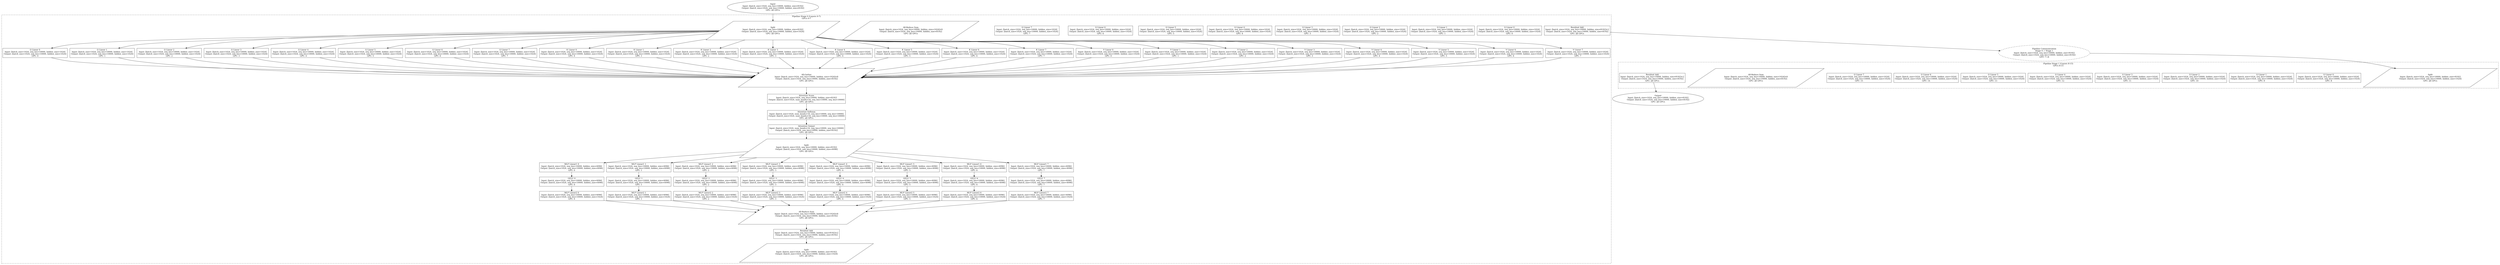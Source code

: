 digraph baseline_tensor_pipeline {
    rankdir=TB;
    node [shape=rectangle];
    
    // Input node
    Input [shape=ellipse, label="Input\nInput: [batch_size=1024, seq_len=10000, hidden_size=8192]\nOutput: [batch_size=1024, seq_len=10000, hidden_size=8192]\nGPU: all GPUs"];
    
    // Pipeline Stage 0 (Layers 0-7)
    subgraph cluster_stage0 {
        label="Pipeline Stage 0 (Layers 0-7)\nGPUs 0-7";
        style=dashed;
        
        // Layer 0
        Layer0_QKV_Split [shape=parallelogram, label="Split\nInput: [batch_size=1024, seq_len=10000, hidden_size=8192]\nOutput: [batch_size=1024, seq_len=10000, hidden_size=1024]\nGPU: all GPUs"];
        
        Layer0_Q_Linear0 [label="Q Linear 0\nInput: [batch_size=1024, seq_len=10000, hidden_size=1024]\nOutput: [batch_size=1024, seq_len=10000, hidden_size=1024]\nGPU: 0"];
        Layer0_Q_Linear1 [label="Q Linear 1\nInput: [batch_size=1024, seq_len=10000, hidden_size=1024]\nOutput: [batch_size=1024, seq_len=10000, hidden_size=1024]\nGPU: 1"];
        Layer0_Q_Linear2 [label="Q Linear 2\nInput: [batch_size=1024, seq_len=10000, hidden_size=1024]\nOutput: [batch_size=1024, seq_len=10000, hidden_size=1024]\nGPU: 2"];
        Layer0_Q_Linear3 [label="Q Linear 3\nInput: [batch_size=1024, seq_len=10000, hidden_size=1024]\nOutput: [batch_size=1024, seq_len=10000, hidden_size=1024]\nGPU: 3"];
        Layer0_Q_Linear4 [label="Q Linear 4\nInput: [batch_size=1024, seq_len=10000, hidden_size=1024]\nOutput: [batch_size=1024, seq_len=10000, hidden_size=1024]\nGPU: 4"];
        Layer0_Q_Linear5 [label="Q Linear 5\nInput: [batch_size=1024, seq_len=10000, hidden_size=1024]\nOutput: [batch_size=1024, seq_len=10000, hidden_size=1024]\nGPU: 5"];
        Layer0_Q_Linear6 [label="Q Linear 6\nInput: [batch_size=1024, seq_len=10000, hidden_size=1024]\nOutput: [batch_size=1024, seq_len=10000, hidden_size=1024]\nGPU: 6"];
        Layer0_Q_Linear7 [label="Q Linear 7\nInput: [batch_size=1024, seq_len=10000, hidden_size=1024]\nOutput: [batch_size=1024, seq_len=10000, hidden_size=1024]\nGPU: 7"];
        
        Layer0_K_Linear0 [label="K Linear 0\nInput: [batch_size=1024, seq_len=10000, hidden_size=1024]\nOutput: [batch_size=1024, seq_len=10000, hidden_size=1024]\nGPU: 0"];
        Layer0_K_Linear1 [label="K Linear 1\nInput: [batch_size=1024, seq_len=10000, hidden_size=1024]\nOutput: [batch_size=1024, seq_len=10000, hidden_size=1024]\nGPU: 1"];
        Layer0_K_Linear2 [label="K Linear 2\nInput: [batch_size=1024, seq_len=10000, hidden_size=1024]\nOutput: [batch_size=1024, seq_len=10000, hidden_size=1024]\nGPU: 2"];
        Layer0_K_Linear3 [label="K Linear 3\nInput: [batch_size=1024, seq_len=10000, hidden_size=1024]\nOutput: [batch_size=1024, seq_len=10000, hidden_size=1024]\nGPU: 3"];
        Layer0_K_Linear4 [label="K Linear 4\nInput: [batch_size=1024, seq_len=10000, hidden_size=1024]\nOutput: [batch_size=1024, seq_len=10000, hidden_size=1024]\nGPU: 4"];
        Layer0_K_Linear5 [label="K Linear 5\nInput: [batch_size=1024, seq_len=10000, hidden_size=1024]\nOutput: [batch_size=1024, seq_len=10000, hidden_size=1024]\nGPU: 5"];
        Layer0_K_Linear6 [label="K Linear 6\nInput: [batch_size=1024, seq_len=10000, hidden_size=1024]\nOutput: [batch_size=1024, seq_len=10000, hidden_size=1024]\nGPU: 6"];
        Layer0_K_Linear7 [label="K Linear 7\nInput: [batch_size=1024, seq_len=10000, hidden_size=1024]\nOutput: [batch_size=1024, seq_len=10000, hidden_size=1024]\nGPU: 7"];
        
        Layer0_V_Linear0 [label="V Linear 0\nInput: [batch_size=1024, seq_len=10000, hidden_size=1024]\nOutput: [batch_size=1024, seq_len=10000, hidden_size=1024]\nGPU: 0"];
        Layer0_V_Linear1 [label="V Linear 1\nInput: [batch_size=1024, seq_len=10000, hidden_size=1024]\nOutput: [batch_size=1024, seq_len=10000, hidden_size=1024]\nGPU: 1"];
        Layer0_V_Linear2 [label="V Linear 2\nInput: [batch_size=1024, seq_len=10000, hidden_size=1024]\nOutput: [batch_size=1024, seq_len=10000, hidden_size=1024]\nGPU: 2"];
        Layer0_V_Linear3 [label="V Linear 3\nInput: [batch_size=1024, seq_len=10000, hidden_size=1024]\nOutput: [batch_size=1024, seq_len=10000, hidden_size=1024]\nGPU: 3"];
        Layer0_V_Linear4 [label="V Linear 4\nInput: [batch_size=1024, seq_len=10000, hidden_size=1024]\nOutput: [batch_size=1024, seq_len=10000, hidden_size=1024]\nGPU: 4"];
        Layer0_V_Linear5 [label="V Linear 5\nInput: [batch_size=1024, seq_len=10000, hidden_size=1024]\nOutput: [batch_size=1024, seq_len=10000, hidden_size=1024]\nGPU: 5"];
        Layer0_V_Linear6 [label="V Linear 6\nInput: [batch_size=1024, seq_len=10000, hidden_size=1024]\nOutput: [batch_size=1024, seq_len=10000, hidden_size=1024]\nGPU: 6"];
        Layer0_V_Linear7 [label="V Linear 7\nInput: [batch_size=1024, seq_len=10000, hidden_size=1024]\nOutput: [batch_size=1024, seq_len=10000, hidden_size=1024]\nGPU: 7"];
        
        Layer0_QKV_AllGather [shape=parallelogram, label="All-Gather\nInput: [batch_size=1024, seq_len=10000, hidden_size=1024]×8\nOutput: [batch_size=1024, seq_len=10000, hidden_size=8192]\nGPU: all GPUs"];
        
        // Attention computation
        Layer0_Attention_Score [label="Attention Score\nInput: [batch_size=1024, seq_len=10000, hidden_size=8192]\nOutput: [batch_size=1024, num_heads=16, seq_len=10000, seq_len=10000]\nGPU: all GPUs"];
        Layer0_Attention_Softmax [label="Attention Softmax\nInput: [batch_size=1024, num_heads=16, seq_len=10000, seq_len=10000]\nOutput: [batch_size=1024, num_heads=16, seq_len=10000, seq_len=10000]\nGPU: all GPUs"];
        Layer0_Attention_Output [label="Attention Output\nInput: [batch_size=1024, num_heads=16, seq_len=10000, seq_len=10000]\nOutput: [batch_size=1024, seq_len=10000, hidden_size=8192]\nGPU: all GPUs"];
        
        // MLP
        Layer0_MLP_Linear1_Split [shape=parallelogram, label="Split\nInput: [batch_size=1024, seq_len=10000, hidden_size=8192]\nOutput: [batch_size=1024, seq_len=10000, hidden_size=4096]\nGPU: all GPUs"];
        
        Layer0_MLP_Linear1_0 [label="MLP Linear1 0\nInput: [batch_size=1024, seq_len=10000, hidden_size=4096]\nOutput: [batch_size=1024, seq_len=10000, hidden_size=4096]\nGPU: 0"];
        Layer0_MLP_Linear1_1 [label="MLP Linear1 1\nInput: [batch_size=1024, seq_len=10000, hidden_size=4096]\nOutput: [batch_size=1024, seq_len=10000, hidden_size=4096]\nGPU: 1"];
        Layer0_MLP_Linear1_2 [label="MLP Linear1 2\nInput: [batch_size=1024, seq_len=10000, hidden_size=4096]\nOutput: [batch_size=1024, seq_len=10000, hidden_size=4096]\nGPU: 2"];
        Layer0_MLP_Linear1_3 [label="MLP Linear1 3\nInput: [batch_size=1024, seq_len=10000, hidden_size=4096]\nOutput: [batch_size=1024, seq_len=10000, hidden_size=4096]\nGPU: 3"];
        Layer0_MLP_Linear1_4 [label="MLP Linear1 4\nInput: [batch_size=1024, seq_len=10000, hidden_size=4096]\nOutput: [batch_size=1024, seq_len=10000, hidden_size=4096]\nGPU: 4"];
        Layer0_MLP_Linear1_5 [label="MLP Linear1 5\nInput: [batch_size=1024, seq_len=10000, hidden_size=4096]\nOutput: [batch_size=1024, seq_len=10000, hidden_size=4096]\nGPU: 5"];
        Layer0_MLP_Linear1_6 [label="MLP Linear1 6\nInput: [batch_size=1024, seq_len=10000, hidden_size=4096]\nOutput: [batch_size=1024, seq_len=10000, hidden_size=4096]\nGPU: 6"];
        Layer0_MLP_Linear1_7 [label="MLP Linear1 7\nInput: [batch_size=1024, seq_len=10000, hidden_size=4096]\nOutput: [batch_size=1024, seq_len=10000, hidden_size=4096]\nGPU: 7"];
        
        Layer0_MLP_GELU_0 [label="GELU 0\nInput: [batch_size=1024, seq_len=10000, hidden_size=4096]\nOutput: [batch_size=1024, seq_len=10000, hidden_size=4096]\nGPU: 0"];
        Layer0_MLP_GELU_1 [label="GELU 1\nInput: [batch_size=1024, seq_len=10000, hidden_size=4096]\nOutput: [batch_size=1024, seq_len=10000, hidden_size=4096]\nGPU: 1"];
        Layer0_MLP_GELU_2 [label="GELU 2\nInput: [batch_size=1024, seq_len=10000, hidden_size=4096]\nOutput: [batch_size=1024, seq_len=10000, hidden_size=4096]\nGPU: 2"];
        Layer0_MLP_GELU_3 [label="GELU 3\nInput: [batch_size=1024, seq_len=10000, hidden_size=4096]\nOutput: [batch_size=1024, seq_len=10000, hidden_size=4096]\nGPU: 3"];
        Layer0_MLP_GELU_4 [label="GELU 4\nInput: [batch_size=1024, seq_len=10000, hidden_size=4096]\nOutput: [batch_size=1024, seq_len=10000, hidden_size=4096]\nGPU: 4"];
        Layer0_MLP_GELU_5 [label="GELU 5\nInput: [batch_size=1024, seq_len=10000, hidden_size=4096]\nOutput: [batch_size=1024, seq_len=10000, hidden_size=4096]\nGPU: 5"];
        Layer0_MLP_GELU_6 [label="GELU 6\nInput: [batch_size=1024, seq_len=10000, hidden_size=4096]\nOutput: [batch_size=1024, seq_len=10000, hidden_size=4096]\nGPU: 6"];
        Layer0_MLP_GELU_7 [label="GELU 7\nInput: [batch_size=1024, seq_len=10000, hidden_size=4096]\nOutput: [batch_size=1024, seq_len=10000, hidden_size=4096]\nGPU: 7"];
        
        Layer0_MLP_Linear2_0 [label="MLP Linear2 0\nInput: [batch_size=1024, seq_len=10000, hidden_size=4096]\nOutput: [batch_size=1024, seq_len=10000, hidden_size=1024]\nGPU: 0"];
        Layer0_MLP_Linear2_1 [label="MLP Linear2 1\nInput: [batch_size=1024, seq_len=10000, hidden_size=4096]\nOutput: [batch_size=1024, seq_len=10000, hidden_size=1024]\nGPU: 1"];
        Layer0_MLP_Linear2_2 [label="MLP Linear2 2\nInput: [batch_size=1024, seq_len=10000, hidden_size=4096]\nOutput: [batch_size=1024, seq_len=10000, hidden_size=1024]\nGPU: 2"];
        Layer0_MLP_Linear2_3 [label="MLP Linear2 3\nInput: [batch_size=1024, seq_len=10000, hidden_size=4096]\nOutput: [batch_size=1024, seq_len=10000, hidden_size=1024]\nGPU: 3"];
        Layer0_MLP_Linear2_4 [label="MLP Linear2 4\nInput: [batch_size=1024, seq_len=10000, hidden_size=4096]\nOutput: [batch_size=1024, seq_len=10000, hidden_size=1024]\nGPU: 4"];
        Layer0_MLP_Linear2_5 [label="MLP Linear2 5\nInput: [batch_size=1024, seq_len=10000, hidden_size=4096]\nOutput: [batch_size=1024, seq_len=10000, hidden_size=1024]\nGPU: 5"];
        Layer0_MLP_Linear2_6 [label="MLP Linear2 6\nInput: [batch_size=1024, seq_len=10000, hidden_size=4096]\nOutput: [batch_size=1024, seq_len=10000, hidden_size=1024]\nGPU: 6"];
        Layer0_MLP_Linear2_7 [label="MLP Linear2 7\nInput: [batch_size=1024, seq_len=10000, hidden_size=4096]\nOutput: [batch_size=1024, seq_len=10000, hidden_size=1024]\nGPU: 7"];
        
        Layer0_MLP_AllReduce [shape=parallelogram, label="All-Reduce Sum\nInput: [batch_size=1024, seq_len=10000, hidden_size=1024]×8\nOutput: [batch_size=1024, seq_len=10000, hidden_size=8192]\nGPU: all GPUs"];
        
        Layer0_Add [label="Residual Add\nInput: [batch_size=1024, seq_len=10000, hidden_size=8192]×2\nOutput: [batch_size=1024, seq_len=10000, hidden_size=8192]\nGPU: all GPUs"];
        
        // Layer 1 (similar structure)
        Layer1_QKV_Split [shape=parallelogram, label="Split\nInput: [batch_size=1024, seq_len=10000, hidden_size=8192]\nOutput: [batch_size=1024, seq_len=10000, hidden_size=1024]\nGPU: all GPUs"];
        
        Layer1_Q_Linear0 [label="Q Linear 0\nInput: [batch_size=1024, seq_len=10000, hidden_size=1024]\nOutput: [batch_size=1024, seq_len=10000, hidden_size=1024]\nGPU: 0"];
        Layer1_Q_Linear1 [label="Q Linear 1\nInput: [batch_size=1024, seq_len=10000, hidden_size=1024]\nOutput: [batch_size=1024, seq_len=10000, hidden_size=1024]\nGPU: 1"];
        Layer1_Q_Linear2 [label="Q Linear 2\nInput: [batch_size=1024, seq_len=10000, hidden_size=1024]\nOutput: [batch_size=1024, seq_len=10000, hidden_size=1024]\nGPU: 2"];
        Layer1_Q_Linear3 [label="Q Linear 3\nInput: [batch_size=1024, seq_len=10000, hidden_size=1024]\nOutput: [batch_size=1024, seq_len=10000, hidden_size=1024]\nGPU: 3"];
        Layer1_Q_Linear4 [label="Q Linear 4\nInput: [batch_size=1024, seq_len=10000, hidden_size=1024]\nOutput: [batch_size=1024, seq_len=10000, hidden_size=1024]\nGPU: 4"];
        Layer1_Q_Linear5 [label="Q Linear 5\nInput: [batch_size=1024, seq_len=10000, hidden_size=1024]\nOutput: [batch_size=1024, seq_len=10000, hidden_size=1024]\nGPU: 5"];
        Layer1_Q_Linear6 [label="Q Linear 6\nInput: [batch_size=1024, seq_len=10000, hidden_size=1024]\nOutput: [batch_size=1024, seq_len=10000, hidden_size=1024]\nGPU: 6"];
        Layer1_Q_Linear7 [label="Q Linear 7\nInput: [batch_size=1024, seq_len=10000, hidden_size=1024]\nOutput: [batch_size=1024, seq_len=10000, hidden_size=1024]\nGPU: 7"];
        
        // ... [similar structure for Layer1 K, V, Attention, MLP] ...
        
        Layer1_MLP_AllReduce [shape=parallelogram, label="All-Reduce Sum\nInput: [batch_size=1024, seq_len=10000, hidden_size=1024]×8\nOutput: [batch_size=1024, seq_len=10000, hidden_size=8192]\nGPU: all GPUs"];
        
        Layer1_Add [label="Residual Add\nInput: [batch_size=1024, seq_len=10000, hidden_size=8192]×2\nOutput: [batch_size=1024, seq_len=10000, hidden_size=8192]\nGPU: all GPUs"];
    }
    
    // Pipeline Stage 1 (Layers 8-15)
    subgraph cluster_stage1 {
        label="Pipeline Stage 1 (Layers 8-15)\nGPUs 8-15";
        style=dashed;
        
        // Layer 8 (similar to Layer 0)
        Layer8_QKV_Split [shape=parallelogram, label="Split\nInput: [batch_size=1024, seq_len=10000, hidden_size=8192]\nOutput: [batch_size=1024, seq_len=10000, hidden_size=1024]\nGPU: all GPUs"];
        
        Layer8_Q_Linear0 [label="Q Linear 0\nInput: [batch_size=1024, seq_len=10000, hidden_size=1024]\nOutput: [batch_size=1024, seq_len=10000, hidden_size=1024]\nGPU: 8"];
        Layer8_Q_Linear1 [label="Q Linear 1\nInput: [batch_size=1024, seq_len=10000, hidden_size=1024]\nOutput: [batch_size=1024, seq_len=10000, hidden_size=1024]\nGPU: 9"];
        Layer8_Q_Linear2 [label="Q Linear 2\nInput: [batch_size=1024, seq_len=10000, hidden_size=1024]\nOutput: [batch_size=1024, seq_len=10000, hidden_size=1024]\nGPU: 10"];
        Layer8_Q_Linear3 [label="Q Linear 3\nInput: [batch_size=1024, seq_len=10000, hidden_size=1024]\nOutput: [batch_size=1024, seq_len=10000, hidden_size=1024]\nGPU: 11"];
        Layer8_Q_Linear4 [label="Q Linear 4\nInput: [batch_size=1024, seq_len=10000, hidden_size=1024]\nOutput: [batch_size=1024, seq_len=10000, hidden_size=1024]\nGPU: 12"];
        Layer8_Q_Linear5 [label="Q Linear 5\nInput: [batch_size=1024, seq_len=10000, hidden_size=1024]\nOutput: [batch_size=1024, seq_len=10000, hidden_size=1024]\nGPU: 13"];
        Layer8_Q_Linear6 [label="Q Linear 6\nInput: [batch_size=1024, seq_len=10000, hidden_size=1024]\nOutput: [batch_size=1024, seq_len=10000, hidden_size=1024]\nGPU: 14"];
        Layer8_Q_Linear7 [label="Q Linear 7\nInput: [batch_size=1024, seq_len=10000, hidden_size=1024]\nOutput: [batch_size=1024, seq_len=10000, hidden_size=1024]\nGPU: 15"];
        
        // ... [similar structure for Layer8 K, V, Attention, MLP] ...
        
        Layer15_MLP_AllReduce [shape=parallelogram, label="All-Reduce Sum\nInput: [batch_size=1024, seq_len=10000, hidden_size=1024]×8\nOutput: [batch_size=1024, seq_len=10000, hidden_size=8192]\nGPU: all GPUs"];
        
        Layer15_Add [label="Residual Add\nInput: [batch_size=1024, seq_len=10000, hidden_size=8192]×2\nOutput: [batch_size=1024, seq_len=10000, hidden_size=8192]\nGPU: all GPUs"];
    }
    
    // Output node
    Output [shape=ellipse, label="Output\nInput: [batch_size=1024, seq_len=10000, hidden_size=8192]\nOutput: [batch_size=1024, seq_len=10000, hidden_size=8192]\nGPU: all GPUs"];
    
    // Pipeline communication
    Pipeline_Comm_Stage0_1 [shape=ellipse, style=dashed, label="Pipeline Communication\nStage 0 → Stage 1\nInput: [batch_size=1024, seq_len=10000, hidden_size=8192]\nOutput: [batch_size=1024, seq_len=10000, hidden_size=8192]\nGPU: 7→8"];
    
    // Connections for Layer 0
    Input -> Layer0_QKV_Split;
    Layer0_QKV_Split -> Layer0_Q_Linear0;
    Layer0_QKV_Split -> Layer0_Q_Linear1;
    Layer0_QKV_Split -> Layer0_Q_Linear2;
    Layer0_QKV_Split -> Layer0_Q_Linear3;
    Layer0_QKV_Split -> Layer0_Q_Linear4;
    Layer0_QKV_Split -> Layer0_Q_Linear5;
    Layer0_QKV_Split -> Layer0_Q_Linear6;
    Layer0_QKV_Split -> Layer0_Q_Linear7;
    
    Layer0_QKV_Split -> Layer0_K_Linear0;
    Layer0_QKV_Split -> Layer0_K_Linear1;
    Layer0_QKV_Split -> Layer0_K_Linear2;
    Layer0_QKV_Split -> Layer0_K_Linear3;
    Layer0_QKV_Split -> Layer0_K_Linear4;
    Layer0_QKV_Split -> Layer0_K_Linear5;
    Layer0_QKV_Split -> Layer0_K_Linear6;
    Layer0_QKV_Split -> Layer0_K_Linear7;
    
    Layer0_QKV_Split -> Layer0_V_Linear0;
    Layer0_QKV_Split -> Layer0_V_Linear1;
    Layer0_QKV_Split -> Layer0_V_Linear2;
    Layer0_QKV_Split -> Layer0_V_Linear3;
    Layer0_QKV_Split -> Layer0_V_Linear4;
    Layer0_QKV_Split -> Layer0_V_Linear5;
    Layer0_QKV_Split -> Layer0_V_Linear6;
    Layer0_QKV_Split -> Layer0_V_Linear7;
    
    Layer0_Q_Linear0 -> Layer0_QKV_AllGather;
    Layer0_Q_Linear1 -> Layer0_QKV_AllGather;
    Layer0_Q_Linear2 -> Layer0_QKV_AllGather;
    Layer0_Q_Linear3 -> Layer0_QKV_AllGather;
    Layer0_Q_Linear4 -> Layer0_QKV_AllGather;
    Layer0_Q_Linear5 -> Layer0_QKV_AllGather;
    Layer0_Q_Linear6 -> Layer0_QKV_AllGather;
    Layer0_Q_Linear7 -> Layer0_QKV_AllGather;
    
    Layer0_K_Linear0 -> Layer0_QKV_AllGather;
    Layer0_K_Linear1 -> Layer0_QKV_AllGather;
    Layer0_K_Linear2 -> Layer0_QKV_AllGather;
    Layer0_K_Linear3 -> Layer0_QKV_AllGather;
    Layer0_K_Linear4 -> Layer0_QKV_AllGather;
    Layer0_K_Linear5 -> Layer0_QKV_AllGather;
    Layer0_K_Linear6 -> Layer0_QKV_AllGather;
    Layer0_K_Linear7 -> Layer0_QKV_AllGather;
    
    Layer0_V_Linear0 -> Layer0_QKV_AllGather;
    Layer0_V_Linear1 -> Layer0_QKV_AllGather;
    Layer0_V_Linear2 -> Layer0_QKV_AllGather;
    Layer0_V_Linear3 -> Layer0_QKV_AllGather;
    Layer0_V_Linear4 -> Layer0_QKV_AllGather;
    Layer0_V_Linear5 -> Layer0_QKV_AllGather;
    Layer0_V_Linear6 -> Layer0_QKV_AllGather;
    Layer0_V_Linear7 -> Layer0_QKV_AllGather;
    
    Layer0_QKV_AllGather -> Layer0_Attention_Score;
    Layer0_Attention_Score -> Layer0_Attention_Softmax;
    Layer0_Attention_Softmax -> Layer0_Attention_Output;
    Layer0_Attention_Output -> Layer0_MLP_Linear1_Split;
    
    Layer0_MLP_Linear1_Split -> Layer0_MLP_Linear1_0;
    Layer0_MLP_Linear1_Split -> Layer0_MLP_Linear1_1;
    Layer0_MLP_Linear1_Split -> Layer0_MLP_Linear1_2;
    Layer0_MLP_Linear1_Split -> Layer0_MLP_Linear1_3;
    Layer0_MLP_Linear1_Split -> Layer0_MLP_Linear1_4;
    Layer0_MLP_Linear1_Split -> Layer0_MLP_Linear1_5;
    Layer0_MLP_Linear1_Split -> Layer0_MLP_Linear1_6;
    Layer0_MLP_Linear1_Split -> Layer0_MLP_Linear1_7;
    
    Layer0_MLP_Linear1_0 -> Layer0_MLP_GELU_0;
    Layer0_MLP_Linear1_1 -> Layer0_MLP_GELU_1;
    Layer0_MLP_Linear1_2 -> Layer0_MLP_GELU_2;
    Layer0_MLP_Linear1_3 -> Layer0_MLP_GELU_3;
    Layer0_MLP_Linear1_4 -> Layer0_MLP_GELU_4;
    Layer0_MLP_Linear1_5 -> Layer0_MLP_GELU_5;
    Layer0_MLP_Linear1_6 -> Layer0_MLP_GELU_6;
    Layer0_MLP_Linear1_7 -> Layer0_MLP_GELU_7;
    
    Layer0_MLP_GELU_0 -> Layer0_MLP_Linear2_0;
    Layer0_MLP_GELU_1 -> Layer0_MLP_Linear2_1;
    Layer0_MLP_GELU_2 -> Layer0_MLP_Linear2_2;
    Layer0_MLP_GELU_3 -> Layer0_MLP_Linear2_3;
    Layer0_MLP_GELU_4 -> Layer0_MLP_Linear2_4;
    Layer0_MLP_GELU_5 -> Layer0_MLP_Linear2_5;
    Layer0_MLP_GELU_6 -> Layer0_MLP_Linear2_6;
    Layer0_MLP_GELU_7 -> Layer0_MLP_Linear2_7;
    
    Layer0_MLP_Linear2_0 -> Layer0_MLP_AllReduce;
    Layer0_MLP_Linear2_1 -> Layer0_MLP_AllReduce;
    Layer0_MLP_Linear2_2 -> Layer0_MLP_AllReduce;
    Layer0_MLP_Linear2_3 -> Layer0_MLP_AllReduce;
    Layer0_MLP_Linear2_4 -> Layer0_MLP_AllReduce;
    Layer0_MLP_Linear2_5 -> Layer0_MLP_AllReduce;
    Layer0_MLP_Linear2_6 -> Layer0_MLP_AllReduce;
    Layer0_MLP_Linear2_7 -> Layer0_MLP_AllReduce;
    
    Layer0_MLP_AllReduce -> Layer0_Add;
    Layer0_Add -> Layer1_QKV_Split;
    
    // Simplified connections for remaining layers (showing only key nodes)
    Layer1_Add -> Pipeline_Comm_Stage0_1;
    Pipeline_Comm_Stage0_1 -> Layer8_QKV_Split;
    Layer15_Add -> Output;
}